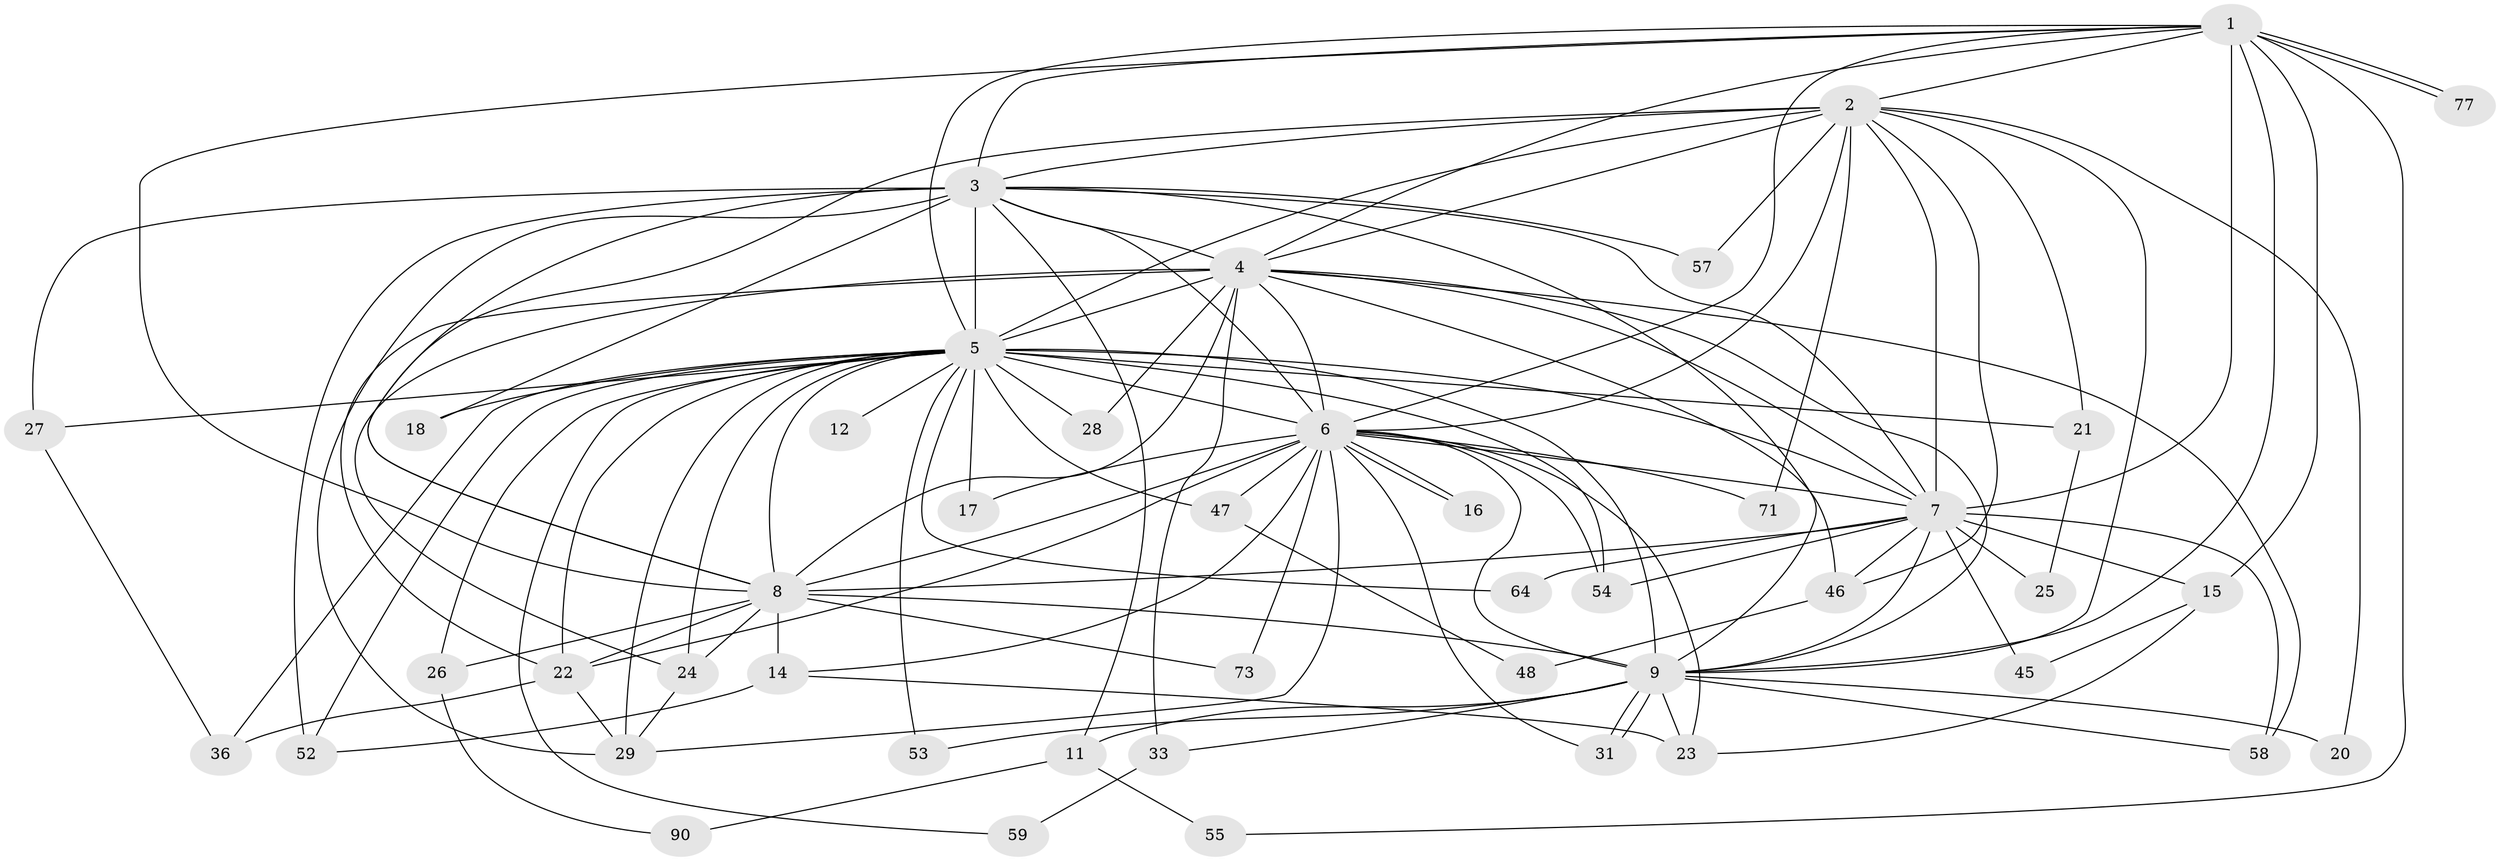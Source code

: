 // original degree distribution, {15: 0.011111111111111112, 21: 0.022222222222222223, 16: 0.022222222222222223, 19: 0.022222222222222223, 26: 0.011111111111111112, 24: 0.011111111111111112, 23: 0.011111111111111112, 4: 0.15555555555555556, 3: 0.13333333333333333, 2: 0.5666666666666667, 6: 0.011111111111111112, 5: 0.022222222222222223}
// Generated by graph-tools (version 1.1) at 2025/14/03/09/25 04:14:09]
// undirected, 45 vertices, 121 edges
graph export_dot {
graph [start="1"]
  node [color=gray90,style=filled];
  1;
  2 [super="+50"];
  3 [super="+49"];
  4 [super="+42+85+75+63"];
  5 [super="+66+62+35+10+13+67+61"];
  6 [super="+68+38"];
  7 [super="+32+40+83+34+19+30"];
  8;
  9 [super="+39"];
  11;
  12;
  14;
  15;
  16 [super="+72"];
  17;
  18;
  20;
  21;
  22 [super="+86"];
  23 [super="+81+41"];
  24 [super="+51"];
  25;
  26 [super="+78"];
  27 [super="+37"];
  28;
  29 [super="+65"];
  31;
  33;
  36 [super="+44"];
  45;
  46 [super="+76"];
  47 [super="+88"];
  48;
  52 [super="+87+56"];
  53;
  54 [super="+89"];
  55;
  57;
  58;
  59;
  64;
  71;
  73;
  77;
  90;
  1 -- 2;
  1 -- 3;
  1 -- 4;
  1 -- 5 [weight=2];
  1 -- 6;
  1 -- 7 [weight=3];
  1 -- 8;
  1 -- 9;
  1 -- 15;
  1 -- 55;
  1 -- 77;
  1 -- 77;
  2 -- 3 [weight=2];
  2 -- 4 [weight=2];
  2 -- 5 [weight=4];
  2 -- 6;
  2 -- 7 [weight=4];
  2 -- 8;
  2 -- 9;
  2 -- 20;
  2 -- 21;
  2 -- 46;
  2 -- 57;
  2 -- 71;
  3 -- 4;
  3 -- 5 [weight=2];
  3 -- 6;
  3 -- 7;
  3 -- 8;
  3 -- 9;
  3 -- 11;
  3 -- 18;
  3 -- 27;
  3 -- 57;
  3 -- 29;
  3 -- 52;
  4 -- 5 [weight=3];
  4 -- 6;
  4 -- 7 [weight=2];
  4 -- 8 [weight=2];
  4 -- 9;
  4 -- 22;
  4 -- 24;
  4 -- 28;
  4 -- 33;
  4 -- 46;
  4 -- 58;
  5 -- 6 [weight=5];
  5 -- 7 [weight=3];
  5 -- 8 [weight=2];
  5 -- 9 [weight=3];
  5 -- 12 [weight=4];
  5 -- 17;
  5 -- 18;
  5 -- 21;
  5 -- 26 [weight=2];
  5 -- 27 [weight=3];
  5 -- 28;
  5 -- 54;
  5 -- 64;
  5 -- 59;
  5 -- 47;
  5 -- 52 [weight=2];
  5 -- 24;
  5 -- 29;
  5 -- 36;
  5 -- 53;
  5 -- 22;
  6 -- 7;
  6 -- 8;
  6 -- 9;
  6 -- 14;
  6 -- 16 [weight=2];
  6 -- 16;
  6 -- 17;
  6 -- 22;
  6 -- 23;
  6 -- 29;
  6 -- 71;
  6 -- 47 [weight=2];
  6 -- 54;
  6 -- 73;
  6 -- 31;
  7 -- 8 [weight=2];
  7 -- 9;
  7 -- 15;
  7 -- 25;
  7 -- 45;
  7 -- 54;
  7 -- 58;
  7 -- 64;
  7 -- 46;
  8 -- 9;
  8 -- 14;
  8 -- 24;
  8 -- 73;
  8 -- 22;
  8 -- 26;
  9 -- 11;
  9 -- 20;
  9 -- 31;
  9 -- 31;
  9 -- 33;
  9 -- 53;
  9 -- 58;
  9 -- 23 [weight=2];
  11 -- 55;
  11 -- 90;
  14 -- 52;
  14 -- 23;
  15 -- 23;
  15 -- 45;
  21 -- 25;
  22 -- 29;
  22 -- 36;
  24 -- 29;
  26 -- 90;
  27 -- 36;
  33 -- 59;
  46 -- 48;
  47 -- 48;
}
